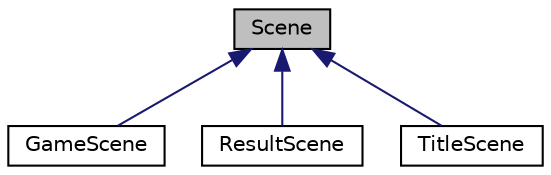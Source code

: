 digraph "Scene"
{
 // LATEX_PDF_SIZE
  edge [fontname="Helvetica",fontsize="10",labelfontname="Helvetica",labelfontsize="10"];
  node [fontname="Helvetica",fontsize="10",shape=record];
  Node1 [label="Scene",height=0.2,width=0.4,color="black", fillcolor="grey75", style="filled", fontcolor="black",tooltip="The basic class of every scene."];
  Node1 -> Node2 [dir="back",color="midnightblue",fontsize="10",style="solid",fontname="Helvetica"];
  Node2 [label="GameScene",height=0.2,width=0.4,color="black", fillcolor="white", style="filled",URL="$class_game_scene.html",tooltip="The subclass of Scene class The main scene of game."];
  Node1 -> Node3 [dir="back",color="midnightblue",fontsize="10",style="solid",fontname="Helvetica"];
  Node3 [label="ResultScene",height=0.2,width=0.4,color="black", fillcolor="white", style="filled",URL="$class_result_scene.html",tooltip="Subclass of scene. Show the result of the game."];
  Node1 -> Node4 [dir="back",color="midnightblue",fontsize="10",style="solid",fontname="Helvetica"];
  Node4 [label="TitleScene",height=0.2,width=0.4,color="black", fillcolor="white", style="filled",URL="$class_title_scene.html",tooltip="The very first scene of the game."];
}
